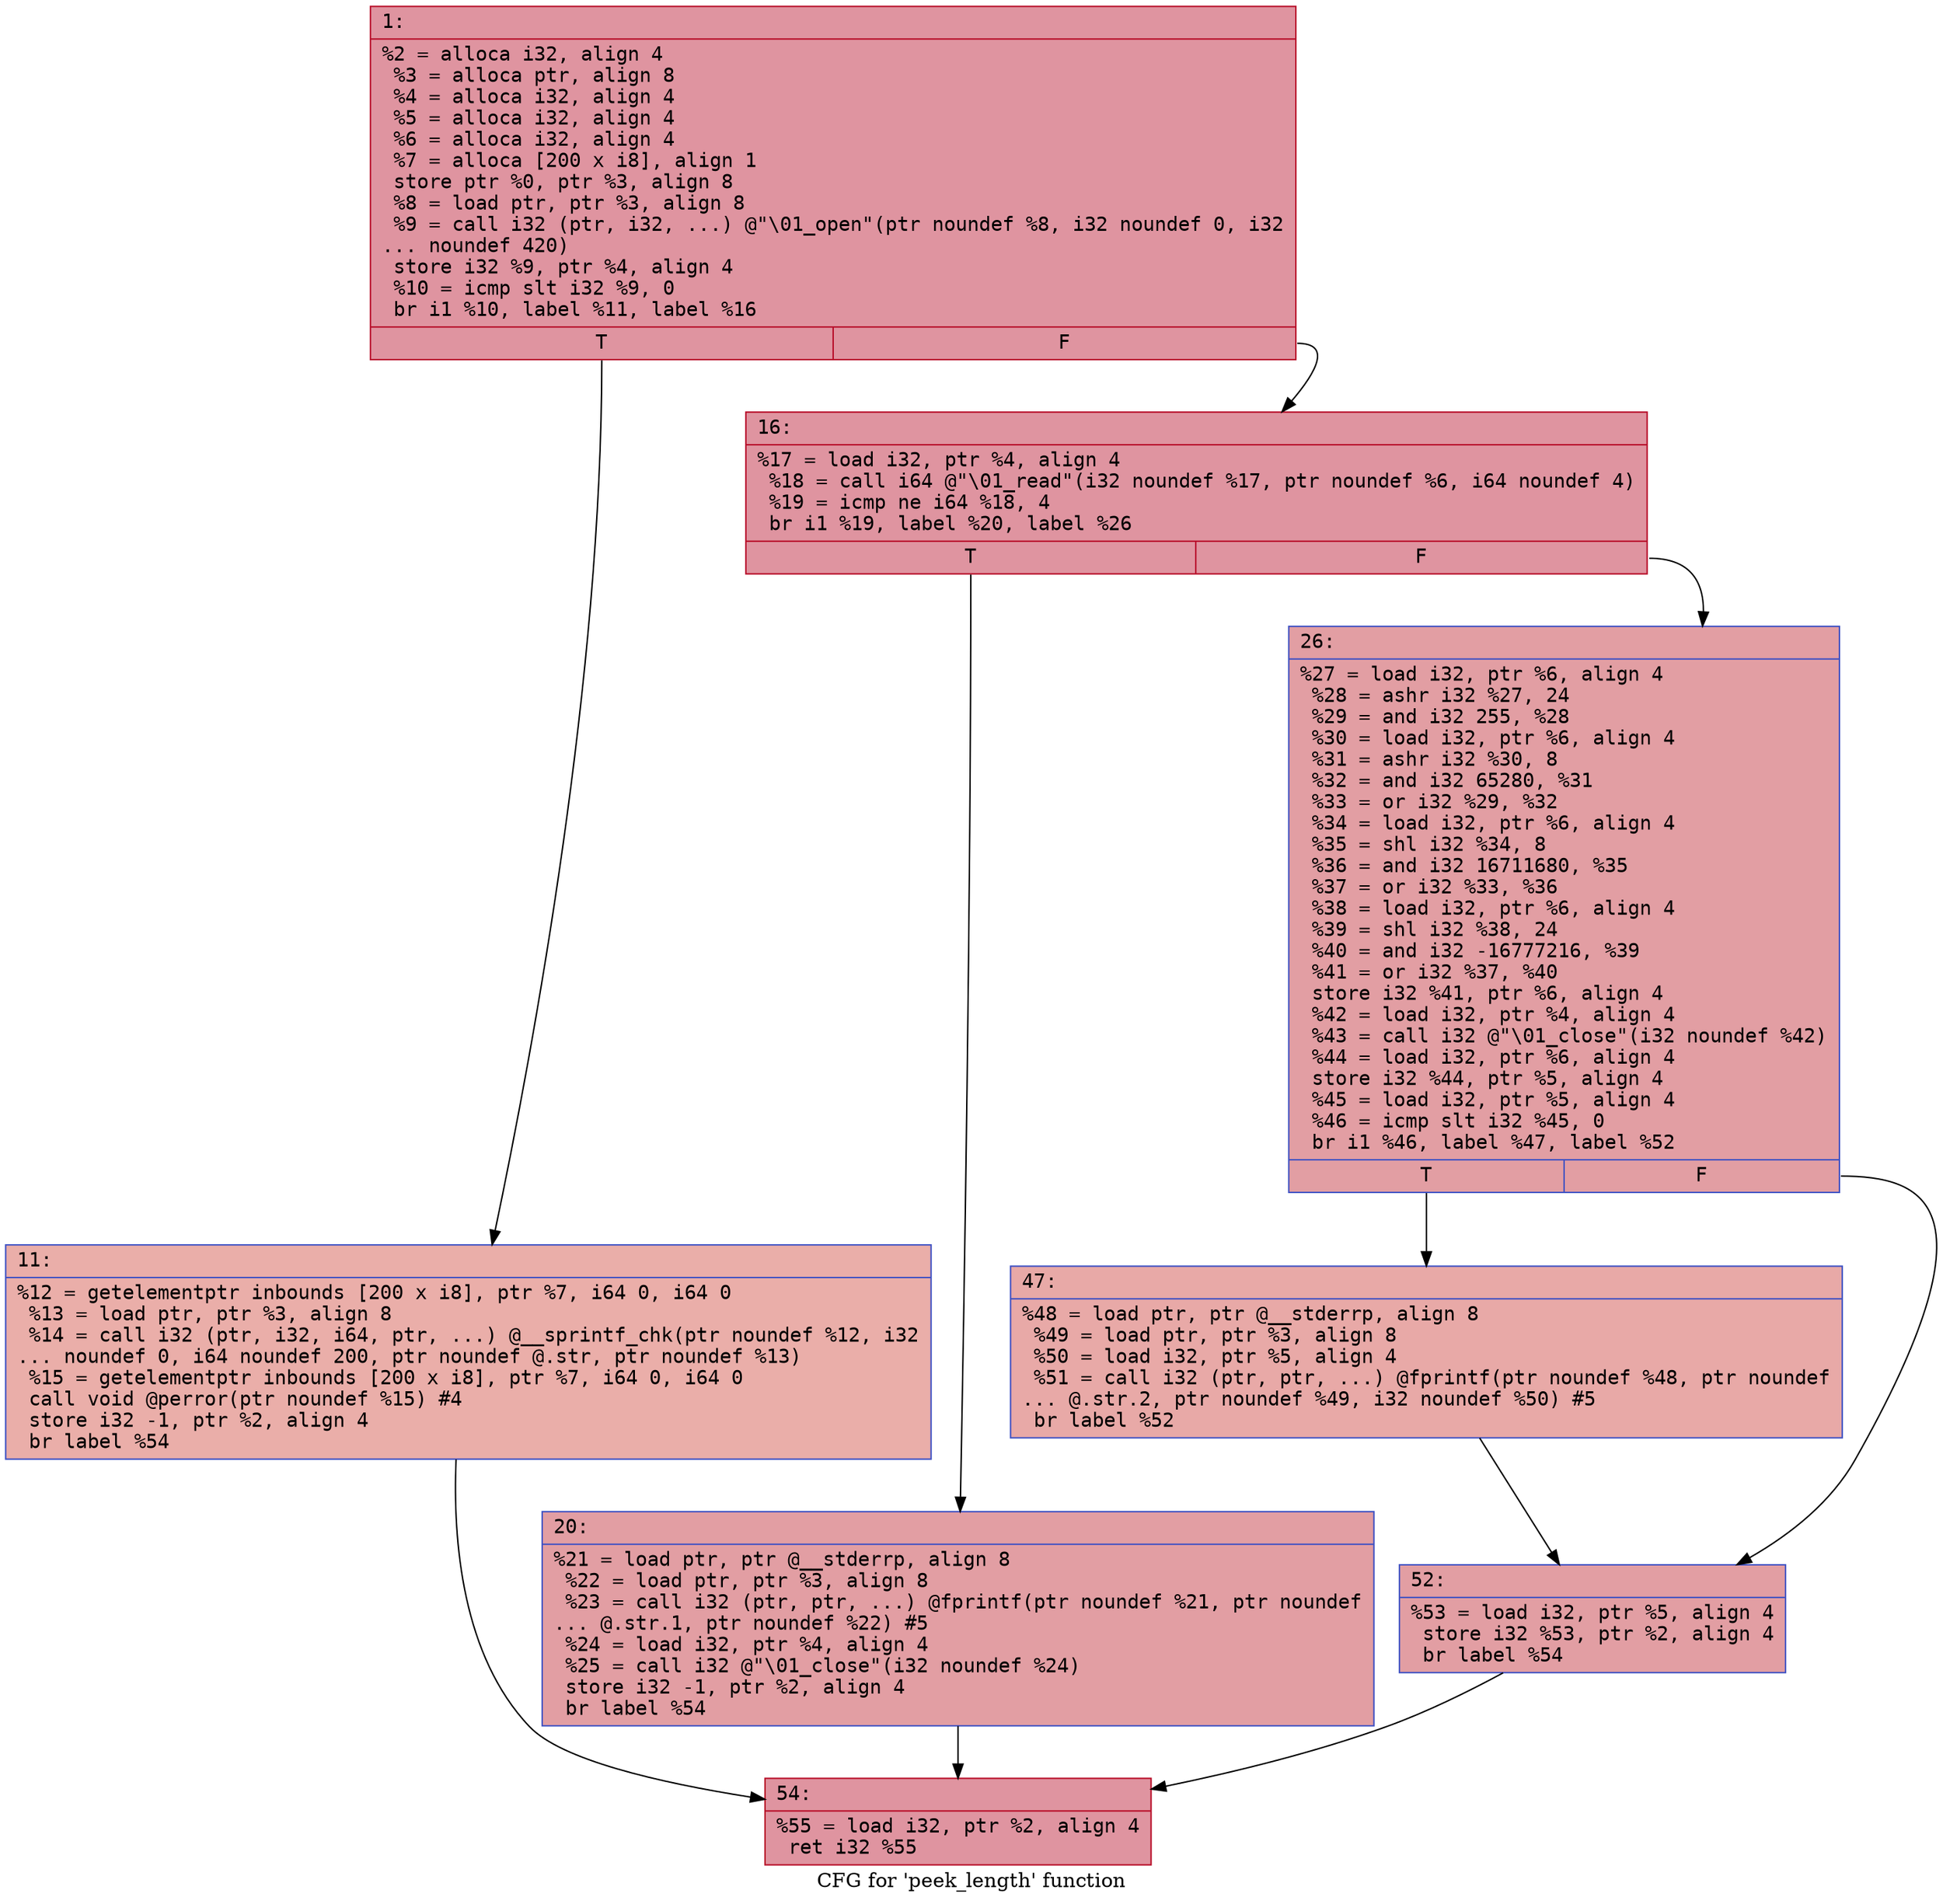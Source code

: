 digraph "CFG for 'peek_length' function" {
	label="CFG for 'peek_length' function";

	Node0x600003d71f40 [shape=record,color="#b70d28ff", style=filled, fillcolor="#b70d2870" fontname="Courier",label="{1:\l|  %2 = alloca i32, align 4\l  %3 = alloca ptr, align 8\l  %4 = alloca i32, align 4\l  %5 = alloca i32, align 4\l  %6 = alloca i32, align 4\l  %7 = alloca [200 x i8], align 1\l  store ptr %0, ptr %3, align 8\l  %8 = load ptr, ptr %3, align 8\l  %9 = call i32 (ptr, i32, ...) @\"\\01_open\"(ptr noundef %8, i32 noundef 0, i32\l... noundef 420)\l  store i32 %9, ptr %4, align 4\l  %10 = icmp slt i32 %9, 0\l  br i1 %10, label %11, label %16\l|{<s0>T|<s1>F}}"];
	Node0x600003d71f40:s0 -> Node0x600003d71f90[tooltip="1 -> 11\nProbability 5.88%" ];
	Node0x600003d71f40:s1 -> Node0x600003d71fe0[tooltip="1 -> 16\nProbability 94.12%" ];
	Node0x600003d71f90 [shape=record,color="#3d50c3ff", style=filled, fillcolor="#d0473d70" fontname="Courier",label="{11:\l|  %12 = getelementptr inbounds [200 x i8], ptr %7, i64 0, i64 0\l  %13 = load ptr, ptr %3, align 8\l  %14 = call i32 (ptr, i32, i64, ptr, ...) @__sprintf_chk(ptr noundef %12, i32\l... noundef 0, i64 noundef 200, ptr noundef @.str, ptr noundef %13)\l  %15 = getelementptr inbounds [200 x i8], ptr %7, i64 0, i64 0\l  call void @perror(ptr noundef %15) #4\l  store i32 -1, ptr %2, align 4\l  br label %54\l}"];
	Node0x600003d71f90 -> Node0x600003d72170[tooltip="11 -> 54\nProbability 100.00%" ];
	Node0x600003d71fe0 [shape=record,color="#b70d28ff", style=filled, fillcolor="#b70d2870" fontname="Courier",label="{16:\l|  %17 = load i32, ptr %4, align 4\l  %18 = call i64 @\"\\01_read\"(i32 noundef %17, ptr noundef %6, i64 noundef 4)\l  %19 = icmp ne i64 %18, 4\l  br i1 %19, label %20, label %26\l|{<s0>T|<s1>F}}"];
	Node0x600003d71fe0:s0 -> Node0x600003d72030[tooltip="16 -> 20\nProbability 50.00%" ];
	Node0x600003d71fe0:s1 -> Node0x600003d72080[tooltip="16 -> 26\nProbability 50.00%" ];
	Node0x600003d72030 [shape=record,color="#3d50c3ff", style=filled, fillcolor="#be242e70" fontname="Courier",label="{20:\l|  %21 = load ptr, ptr @__stderrp, align 8\l  %22 = load ptr, ptr %3, align 8\l  %23 = call i32 (ptr, ptr, ...) @fprintf(ptr noundef %21, ptr noundef\l... @.str.1, ptr noundef %22) #5\l  %24 = load i32, ptr %4, align 4\l  %25 = call i32 @\"\\01_close\"(i32 noundef %24)\l  store i32 -1, ptr %2, align 4\l  br label %54\l}"];
	Node0x600003d72030 -> Node0x600003d72170[tooltip="20 -> 54\nProbability 100.00%" ];
	Node0x600003d72080 [shape=record,color="#3d50c3ff", style=filled, fillcolor="#be242e70" fontname="Courier",label="{26:\l|  %27 = load i32, ptr %6, align 4\l  %28 = ashr i32 %27, 24\l  %29 = and i32 255, %28\l  %30 = load i32, ptr %6, align 4\l  %31 = ashr i32 %30, 8\l  %32 = and i32 65280, %31\l  %33 = or i32 %29, %32\l  %34 = load i32, ptr %6, align 4\l  %35 = shl i32 %34, 8\l  %36 = and i32 16711680, %35\l  %37 = or i32 %33, %36\l  %38 = load i32, ptr %6, align 4\l  %39 = shl i32 %38, 24\l  %40 = and i32 -16777216, %39\l  %41 = or i32 %37, %40\l  store i32 %41, ptr %6, align 4\l  %42 = load i32, ptr %4, align 4\l  %43 = call i32 @\"\\01_close\"(i32 noundef %42)\l  %44 = load i32, ptr %6, align 4\l  store i32 %44, ptr %5, align 4\l  %45 = load i32, ptr %5, align 4\l  %46 = icmp slt i32 %45, 0\l  br i1 %46, label %47, label %52\l|{<s0>T|<s1>F}}"];
	Node0x600003d72080:s0 -> Node0x600003d720d0[tooltip="26 -> 47\nProbability 37.50%" ];
	Node0x600003d72080:s1 -> Node0x600003d72120[tooltip="26 -> 52\nProbability 62.50%" ];
	Node0x600003d720d0 [shape=record,color="#3d50c3ff", style=filled, fillcolor="#ca3b3770" fontname="Courier",label="{47:\l|  %48 = load ptr, ptr @__stderrp, align 8\l  %49 = load ptr, ptr %3, align 8\l  %50 = load i32, ptr %5, align 4\l  %51 = call i32 (ptr, ptr, ...) @fprintf(ptr noundef %48, ptr noundef\l... @.str.2, ptr noundef %49, i32 noundef %50) #5\l  br label %52\l}"];
	Node0x600003d720d0 -> Node0x600003d72120[tooltip="47 -> 52\nProbability 100.00%" ];
	Node0x600003d72120 [shape=record,color="#3d50c3ff", style=filled, fillcolor="#be242e70" fontname="Courier",label="{52:\l|  %53 = load i32, ptr %5, align 4\l  store i32 %53, ptr %2, align 4\l  br label %54\l}"];
	Node0x600003d72120 -> Node0x600003d72170[tooltip="52 -> 54\nProbability 100.00%" ];
	Node0x600003d72170 [shape=record,color="#b70d28ff", style=filled, fillcolor="#b70d2870" fontname="Courier",label="{54:\l|  %55 = load i32, ptr %2, align 4\l  ret i32 %55\l}"];
}
